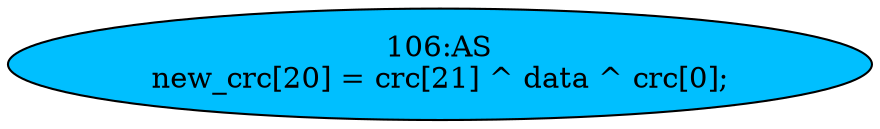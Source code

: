 strict digraph "" {
	node [label="\N"];
	"106:AS"	 [ast="<pyverilog.vparser.ast.Assign object at 0x7f1e241dff10>",
		def_var="['new_crc']",
		fillcolor=deepskyblue,
		label="106:AS
new_crc[20] = crc[21] ^ data ^ crc[0];",
		statements="[]",
		style=filled,
		typ=Assign,
		use_var="['crc', 'data', 'crc']"];
}
